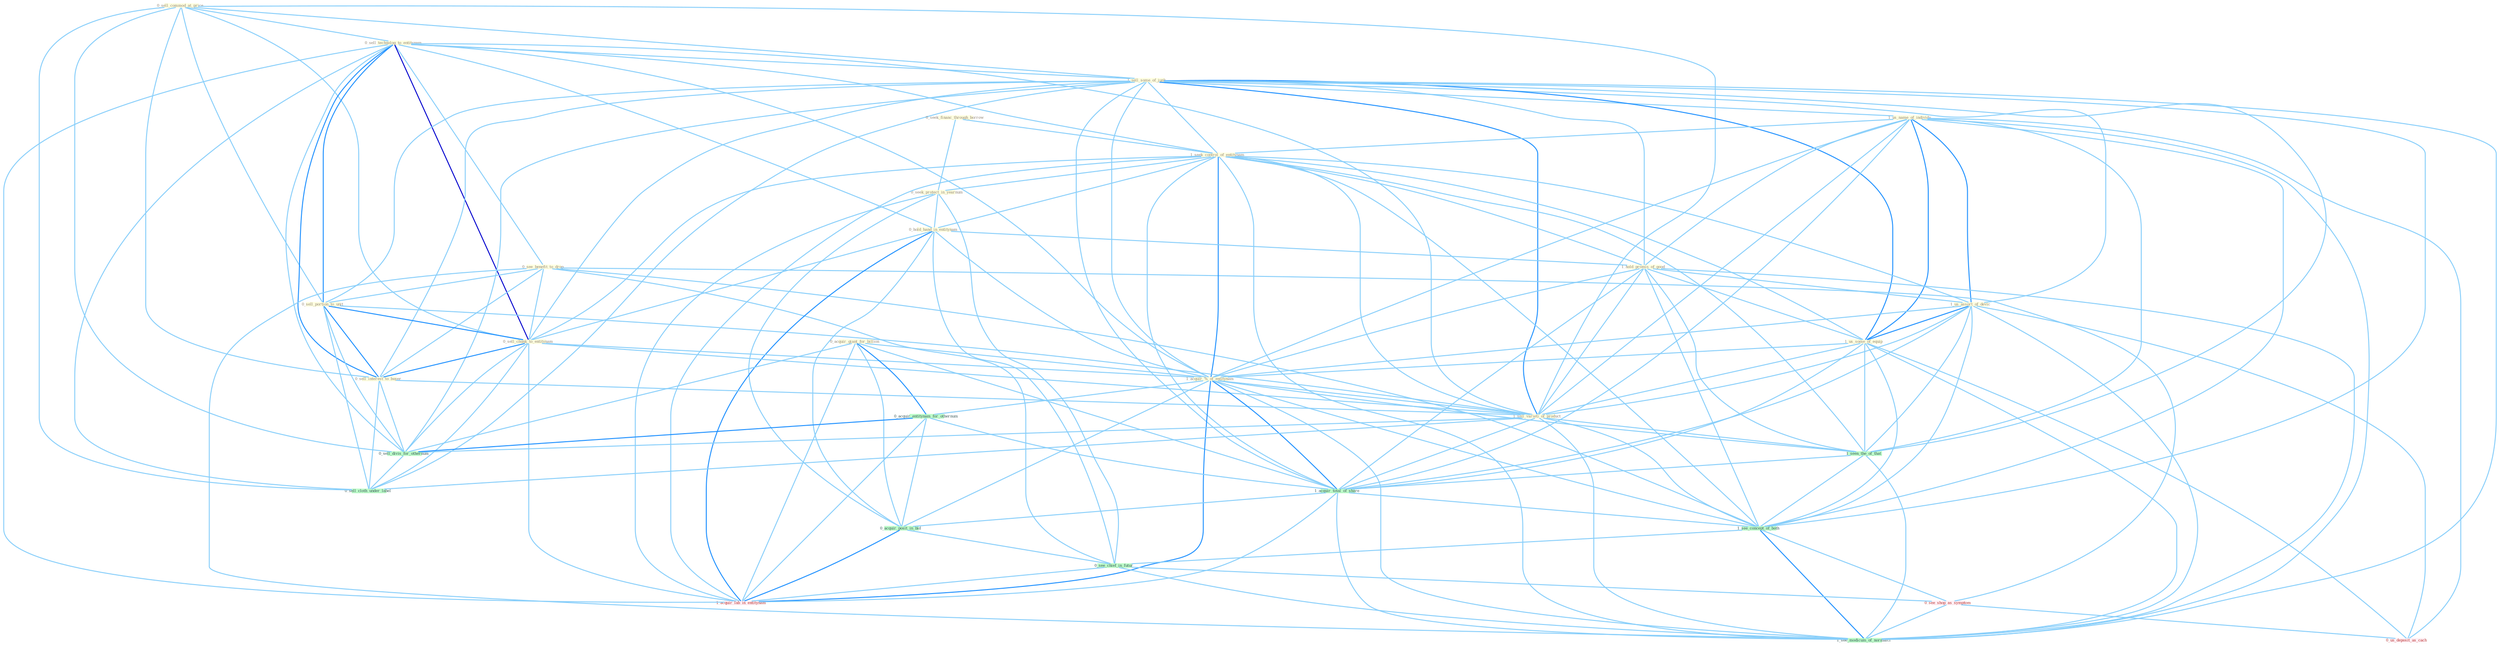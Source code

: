 Graph G{ 
    node
    [shape=polygon,style=filled,width=.5,height=.06,color="#BDFCC9",fixedsize=true,fontsize=4,
    fontcolor="#2f4f4f"];
    {node
    [color="#ffffe0", fontcolor="#8b7d6b"] "0_sell_commod_at_price " "0_sell_technolog_to_entitynam " "1_sell_some_of_junk " "1_us_name_of_individu " "0_seek_financ_through_borrow " "0_see_benefit_to_drop " "1_seek_control_of_entitynam " "0_seek_protect_in_yearnum " "0_sell_portion_to_unit " "0_hold_hand_in_entitynam " "1_hold_promis_of_good " "0_sell_chunk_to_entitynam " "0_acquir_giant_for_billion " "0_sell_interest_to_buyer " "1_us_assort_of_devic " "1_us_some_of_equip " "1_acquir_%_of_entitynam " "1_sell_varieti_of_product "}
{node [color="#fff0f5", fontcolor="#b22222"] "0_see_shop_as_symptom " "1_acquir_lab_in_entitynam " "0_us_deposit_as_cach "}
edge [color="#B0E2FF"];

	"0_sell_commod_at_price " -- "0_sell_technolog_to_entitynam " [w="1", color="#87cefa" ];
	"0_sell_commod_at_price " -- "1_sell_some_of_junk " [w="1", color="#87cefa" ];
	"0_sell_commod_at_price " -- "0_sell_portion_to_unit " [w="1", color="#87cefa" ];
	"0_sell_commod_at_price " -- "0_sell_chunk_to_entitynam " [w="1", color="#87cefa" ];
	"0_sell_commod_at_price " -- "0_sell_interest_to_buyer " [w="1", color="#87cefa" ];
	"0_sell_commod_at_price " -- "1_sell_varieti_of_product " [w="1", color="#87cefa" ];
	"0_sell_commod_at_price " -- "0_sell_divis_for_othernum " [w="1", color="#87cefa" ];
	"0_sell_commod_at_price " -- "0_sell_cloth_under_label " [w="1", color="#87cefa" ];
	"0_sell_technolog_to_entitynam " -- "1_sell_some_of_junk " [w="1", color="#87cefa" ];
	"0_sell_technolog_to_entitynam " -- "0_see_benefit_to_drop " [w="1", color="#87cefa" ];
	"0_sell_technolog_to_entitynam " -- "1_seek_control_of_entitynam " [w="1", color="#87cefa" ];
	"0_sell_technolog_to_entitynam " -- "0_sell_portion_to_unit " [w="2", color="#1e90ff" , len=0.8];
	"0_sell_technolog_to_entitynam " -- "0_hold_hand_in_entitynam " [w="1", color="#87cefa" ];
	"0_sell_technolog_to_entitynam " -- "0_sell_chunk_to_entitynam " [w="3", color="#0000cd" , len=0.6];
	"0_sell_technolog_to_entitynam " -- "0_sell_interest_to_buyer " [w="2", color="#1e90ff" , len=0.8];
	"0_sell_technolog_to_entitynam " -- "1_acquir_%_of_entitynam " [w="1", color="#87cefa" ];
	"0_sell_technolog_to_entitynam " -- "1_sell_varieti_of_product " [w="1", color="#87cefa" ];
	"0_sell_technolog_to_entitynam " -- "0_sell_divis_for_othernum " [w="1", color="#87cefa" ];
	"0_sell_technolog_to_entitynam " -- "0_sell_cloth_under_label " [w="1", color="#87cefa" ];
	"0_sell_technolog_to_entitynam " -- "1_acquir_lab_in_entitynam " [w="1", color="#87cefa" ];
	"1_sell_some_of_junk " -- "1_us_name_of_individu " [w="1", color="#87cefa" ];
	"1_sell_some_of_junk " -- "1_seek_control_of_entitynam " [w="1", color="#87cefa" ];
	"1_sell_some_of_junk " -- "0_sell_portion_to_unit " [w="1", color="#87cefa" ];
	"1_sell_some_of_junk " -- "1_hold_promis_of_good " [w="1", color="#87cefa" ];
	"1_sell_some_of_junk " -- "0_sell_chunk_to_entitynam " [w="1", color="#87cefa" ];
	"1_sell_some_of_junk " -- "0_sell_interest_to_buyer " [w="1", color="#87cefa" ];
	"1_sell_some_of_junk " -- "1_us_assort_of_devic " [w="1", color="#87cefa" ];
	"1_sell_some_of_junk " -- "1_us_some_of_equip " [w="2", color="#1e90ff" , len=0.8];
	"1_sell_some_of_junk " -- "1_acquir_%_of_entitynam " [w="1", color="#87cefa" ];
	"1_sell_some_of_junk " -- "1_sell_varieti_of_product " [w="2", color="#1e90ff" , len=0.8];
	"1_sell_some_of_junk " -- "1_seen_the_of_that " [w="1", color="#87cefa" ];
	"1_sell_some_of_junk " -- "0_sell_divis_for_othernum " [w="1", color="#87cefa" ];
	"1_sell_some_of_junk " -- "1_acquir_total_of_share " [w="1", color="#87cefa" ];
	"1_sell_some_of_junk " -- "0_sell_cloth_under_label " [w="1", color="#87cefa" ];
	"1_sell_some_of_junk " -- "1_see_concept_of_both " [w="1", color="#87cefa" ];
	"1_sell_some_of_junk " -- "1_see_modicum_of_normalci " [w="1", color="#87cefa" ];
	"1_us_name_of_individu " -- "1_seek_control_of_entitynam " [w="1", color="#87cefa" ];
	"1_us_name_of_individu " -- "1_hold_promis_of_good " [w="1", color="#87cefa" ];
	"1_us_name_of_individu " -- "1_us_assort_of_devic " [w="2", color="#1e90ff" , len=0.8];
	"1_us_name_of_individu " -- "1_us_some_of_equip " [w="2", color="#1e90ff" , len=0.8];
	"1_us_name_of_individu " -- "1_acquir_%_of_entitynam " [w="1", color="#87cefa" ];
	"1_us_name_of_individu " -- "1_sell_varieti_of_product " [w="1", color="#87cefa" ];
	"1_us_name_of_individu " -- "1_seen_the_of_that " [w="1", color="#87cefa" ];
	"1_us_name_of_individu " -- "1_acquir_total_of_share " [w="1", color="#87cefa" ];
	"1_us_name_of_individu " -- "1_see_concept_of_both " [w="1", color="#87cefa" ];
	"1_us_name_of_individu " -- "0_us_deposit_as_cach " [w="1", color="#87cefa" ];
	"1_us_name_of_individu " -- "1_see_modicum_of_normalci " [w="1", color="#87cefa" ];
	"0_seek_financ_through_borrow " -- "1_seek_control_of_entitynam " [w="1", color="#87cefa" ];
	"0_seek_financ_through_borrow " -- "0_seek_protect_in_yearnum " [w="1", color="#87cefa" ];
	"0_see_benefit_to_drop " -- "0_sell_portion_to_unit " [w="1", color="#87cefa" ];
	"0_see_benefit_to_drop " -- "0_sell_chunk_to_entitynam " [w="1", color="#87cefa" ];
	"0_see_benefit_to_drop " -- "0_sell_interest_to_buyer " [w="1", color="#87cefa" ];
	"0_see_benefit_to_drop " -- "1_see_concept_of_both " [w="1", color="#87cefa" ];
	"0_see_benefit_to_drop " -- "0_see_chief_in_futur " [w="1", color="#87cefa" ];
	"0_see_benefit_to_drop " -- "0_see_shop_as_symptom " [w="1", color="#87cefa" ];
	"0_see_benefit_to_drop " -- "1_see_modicum_of_normalci " [w="1", color="#87cefa" ];
	"1_seek_control_of_entitynam " -- "0_seek_protect_in_yearnum " [w="1", color="#87cefa" ];
	"1_seek_control_of_entitynam " -- "0_hold_hand_in_entitynam " [w="1", color="#87cefa" ];
	"1_seek_control_of_entitynam " -- "1_hold_promis_of_good " [w="1", color="#87cefa" ];
	"1_seek_control_of_entitynam " -- "0_sell_chunk_to_entitynam " [w="1", color="#87cefa" ];
	"1_seek_control_of_entitynam " -- "1_us_assort_of_devic " [w="1", color="#87cefa" ];
	"1_seek_control_of_entitynam " -- "1_us_some_of_equip " [w="1", color="#87cefa" ];
	"1_seek_control_of_entitynam " -- "1_acquir_%_of_entitynam " [w="2", color="#1e90ff" , len=0.8];
	"1_seek_control_of_entitynam " -- "1_sell_varieti_of_product " [w="1", color="#87cefa" ];
	"1_seek_control_of_entitynam " -- "1_seen_the_of_that " [w="1", color="#87cefa" ];
	"1_seek_control_of_entitynam " -- "1_acquir_total_of_share " [w="1", color="#87cefa" ];
	"1_seek_control_of_entitynam " -- "1_see_concept_of_both " [w="1", color="#87cefa" ];
	"1_seek_control_of_entitynam " -- "1_acquir_lab_in_entitynam " [w="1", color="#87cefa" ];
	"1_seek_control_of_entitynam " -- "1_see_modicum_of_normalci " [w="1", color="#87cefa" ];
	"0_seek_protect_in_yearnum " -- "0_hold_hand_in_entitynam " [w="1", color="#87cefa" ];
	"0_seek_protect_in_yearnum " -- "0_acquir_posit_in_bid " [w="1", color="#87cefa" ];
	"0_seek_protect_in_yearnum " -- "0_see_chief_in_futur " [w="1", color="#87cefa" ];
	"0_seek_protect_in_yearnum " -- "1_acquir_lab_in_entitynam " [w="1", color="#87cefa" ];
	"0_sell_portion_to_unit " -- "0_sell_chunk_to_entitynam " [w="2", color="#1e90ff" , len=0.8];
	"0_sell_portion_to_unit " -- "0_sell_interest_to_buyer " [w="2", color="#1e90ff" , len=0.8];
	"0_sell_portion_to_unit " -- "1_sell_varieti_of_product " [w="1", color="#87cefa" ];
	"0_sell_portion_to_unit " -- "0_sell_divis_for_othernum " [w="1", color="#87cefa" ];
	"0_sell_portion_to_unit " -- "0_sell_cloth_under_label " [w="1", color="#87cefa" ];
	"0_hold_hand_in_entitynam " -- "1_hold_promis_of_good " [w="1", color="#87cefa" ];
	"0_hold_hand_in_entitynam " -- "0_sell_chunk_to_entitynam " [w="1", color="#87cefa" ];
	"0_hold_hand_in_entitynam " -- "1_acquir_%_of_entitynam " [w="1", color="#87cefa" ];
	"0_hold_hand_in_entitynam " -- "0_acquir_posit_in_bid " [w="1", color="#87cefa" ];
	"0_hold_hand_in_entitynam " -- "0_see_chief_in_futur " [w="1", color="#87cefa" ];
	"0_hold_hand_in_entitynam " -- "1_acquir_lab_in_entitynam " [w="2", color="#1e90ff" , len=0.8];
	"1_hold_promis_of_good " -- "1_us_assort_of_devic " [w="1", color="#87cefa" ];
	"1_hold_promis_of_good " -- "1_us_some_of_equip " [w="1", color="#87cefa" ];
	"1_hold_promis_of_good " -- "1_acquir_%_of_entitynam " [w="1", color="#87cefa" ];
	"1_hold_promis_of_good " -- "1_sell_varieti_of_product " [w="1", color="#87cefa" ];
	"1_hold_promis_of_good " -- "1_seen_the_of_that " [w="1", color="#87cefa" ];
	"1_hold_promis_of_good " -- "1_acquir_total_of_share " [w="1", color="#87cefa" ];
	"1_hold_promis_of_good " -- "1_see_concept_of_both " [w="1", color="#87cefa" ];
	"1_hold_promis_of_good " -- "1_see_modicum_of_normalci " [w="1", color="#87cefa" ];
	"0_sell_chunk_to_entitynam " -- "0_sell_interest_to_buyer " [w="2", color="#1e90ff" , len=0.8];
	"0_sell_chunk_to_entitynam " -- "1_acquir_%_of_entitynam " [w="1", color="#87cefa" ];
	"0_sell_chunk_to_entitynam " -- "1_sell_varieti_of_product " [w="1", color="#87cefa" ];
	"0_sell_chunk_to_entitynam " -- "0_sell_divis_for_othernum " [w="1", color="#87cefa" ];
	"0_sell_chunk_to_entitynam " -- "0_sell_cloth_under_label " [w="1", color="#87cefa" ];
	"0_sell_chunk_to_entitynam " -- "1_acquir_lab_in_entitynam " [w="1", color="#87cefa" ];
	"0_acquir_giant_for_billion " -- "1_acquir_%_of_entitynam " [w="1", color="#87cefa" ];
	"0_acquir_giant_for_billion " -- "0_acquir_entitynam_for_othernum " [w="2", color="#1e90ff" , len=0.8];
	"0_acquir_giant_for_billion " -- "0_sell_divis_for_othernum " [w="1", color="#87cefa" ];
	"0_acquir_giant_for_billion " -- "1_acquir_total_of_share " [w="1", color="#87cefa" ];
	"0_acquir_giant_for_billion " -- "0_acquir_posit_in_bid " [w="1", color="#87cefa" ];
	"0_acquir_giant_for_billion " -- "1_acquir_lab_in_entitynam " [w="1", color="#87cefa" ];
	"0_sell_interest_to_buyer " -- "1_sell_varieti_of_product " [w="1", color="#87cefa" ];
	"0_sell_interest_to_buyer " -- "0_sell_divis_for_othernum " [w="1", color="#87cefa" ];
	"0_sell_interest_to_buyer " -- "0_sell_cloth_under_label " [w="1", color="#87cefa" ];
	"1_us_assort_of_devic " -- "1_us_some_of_equip " [w="2", color="#1e90ff" , len=0.8];
	"1_us_assort_of_devic " -- "1_acquir_%_of_entitynam " [w="1", color="#87cefa" ];
	"1_us_assort_of_devic " -- "1_sell_varieti_of_product " [w="1", color="#87cefa" ];
	"1_us_assort_of_devic " -- "1_seen_the_of_that " [w="1", color="#87cefa" ];
	"1_us_assort_of_devic " -- "1_acquir_total_of_share " [w="1", color="#87cefa" ];
	"1_us_assort_of_devic " -- "1_see_concept_of_both " [w="1", color="#87cefa" ];
	"1_us_assort_of_devic " -- "0_us_deposit_as_cach " [w="1", color="#87cefa" ];
	"1_us_assort_of_devic " -- "1_see_modicum_of_normalci " [w="1", color="#87cefa" ];
	"1_us_some_of_equip " -- "1_acquir_%_of_entitynam " [w="1", color="#87cefa" ];
	"1_us_some_of_equip " -- "1_sell_varieti_of_product " [w="1", color="#87cefa" ];
	"1_us_some_of_equip " -- "1_seen_the_of_that " [w="1", color="#87cefa" ];
	"1_us_some_of_equip " -- "1_acquir_total_of_share " [w="1", color="#87cefa" ];
	"1_us_some_of_equip " -- "1_see_concept_of_both " [w="1", color="#87cefa" ];
	"1_us_some_of_equip " -- "0_us_deposit_as_cach " [w="1", color="#87cefa" ];
	"1_us_some_of_equip " -- "1_see_modicum_of_normalci " [w="1", color="#87cefa" ];
	"1_acquir_%_of_entitynam " -- "1_sell_varieti_of_product " [w="1", color="#87cefa" ];
	"1_acquir_%_of_entitynam " -- "0_acquir_entitynam_for_othernum " [w="1", color="#87cefa" ];
	"1_acquir_%_of_entitynam " -- "1_seen_the_of_that " [w="1", color="#87cefa" ];
	"1_acquir_%_of_entitynam " -- "1_acquir_total_of_share " [w="2", color="#1e90ff" , len=0.8];
	"1_acquir_%_of_entitynam " -- "0_acquir_posit_in_bid " [w="1", color="#87cefa" ];
	"1_acquir_%_of_entitynam " -- "1_see_concept_of_both " [w="1", color="#87cefa" ];
	"1_acquir_%_of_entitynam " -- "1_acquir_lab_in_entitynam " [w="2", color="#1e90ff" , len=0.8];
	"1_acquir_%_of_entitynam " -- "1_see_modicum_of_normalci " [w="1", color="#87cefa" ];
	"1_sell_varieti_of_product " -- "1_seen_the_of_that " [w="1", color="#87cefa" ];
	"1_sell_varieti_of_product " -- "0_sell_divis_for_othernum " [w="1", color="#87cefa" ];
	"1_sell_varieti_of_product " -- "1_acquir_total_of_share " [w="1", color="#87cefa" ];
	"1_sell_varieti_of_product " -- "0_sell_cloth_under_label " [w="1", color="#87cefa" ];
	"1_sell_varieti_of_product " -- "1_see_concept_of_both " [w="1", color="#87cefa" ];
	"1_sell_varieti_of_product " -- "1_see_modicum_of_normalci " [w="1", color="#87cefa" ];
	"0_acquir_entitynam_for_othernum " -- "0_sell_divis_for_othernum " [w="2", color="#1e90ff" , len=0.8];
	"0_acquir_entitynam_for_othernum " -- "1_acquir_total_of_share " [w="1", color="#87cefa" ];
	"0_acquir_entitynam_for_othernum " -- "0_acquir_posit_in_bid " [w="1", color="#87cefa" ];
	"0_acquir_entitynam_for_othernum " -- "1_acquir_lab_in_entitynam " [w="1", color="#87cefa" ];
	"1_seen_the_of_that " -- "1_acquir_total_of_share " [w="1", color="#87cefa" ];
	"1_seen_the_of_that " -- "1_see_concept_of_both " [w="1", color="#87cefa" ];
	"1_seen_the_of_that " -- "1_see_modicum_of_normalci " [w="1", color="#87cefa" ];
	"0_sell_divis_for_othernum " -- "0_sell_cloth_under_label " [w="1", color="#87cefa" ];
	"1_acquir_total_of_share " -- "0_acquir_posit_in_bid " [w="1", color="#87cefa" ];
	"1_acquir_total_of_share " -- "1_see_concept_of_both " [w="1", color="#87cefa" ];
	"1_acquir_total_of_share " -- "1_acquir_lab_in_entitynam " [w="1", color="#87cefa" ];
	"1_acquir_total_of_share " -- "1_see_modicum_of_normalci " [w="1", color="#87cefa" ];
	"0_acquir_posit_in_bid " -- "0_see_chief_in_futur " [w="1", color="#87cefa" ];
	"0_acquir_posit_in_bid " -- "1_acquir_lab_in_entitynam " [w="2", color="#1e90ff" , len=0.8];
	"1_see_concept_of_both " -- "0_see_chief_in_futur " [w="1", color="#87cefa" ];
	"1_see_concept_of_both " -- "0_see_shop_as_symptom " [w="1", color="#87cefa" ];
	"1_see_concept_of_both " -- "1_see_modicum_of_normalci " [w="2", color="#1e90ff" , len=0.8];
	"0_see_chief_in_futur " -- "0_see_shop_as_symptom " [w="1", color="#87cefa" ];
	"0_see_chief_in_futur " -- "1_acquir_lab_in_entitynam " [w="1", color="#87cefa" ];
	"0_see_chief_in_futur " -- "1_see_modicum_of_normalci " [w="1", color="#87cefa" ];
	"0_see_shop_as_symptom " -- "0_us_deposit_as_cach " [w="1", color="#87cefa" ];
	"0_see_shop_as_symptom " -- "1_see_modicum_of_normalci " [w="1", color="#87cefa" ];
}
